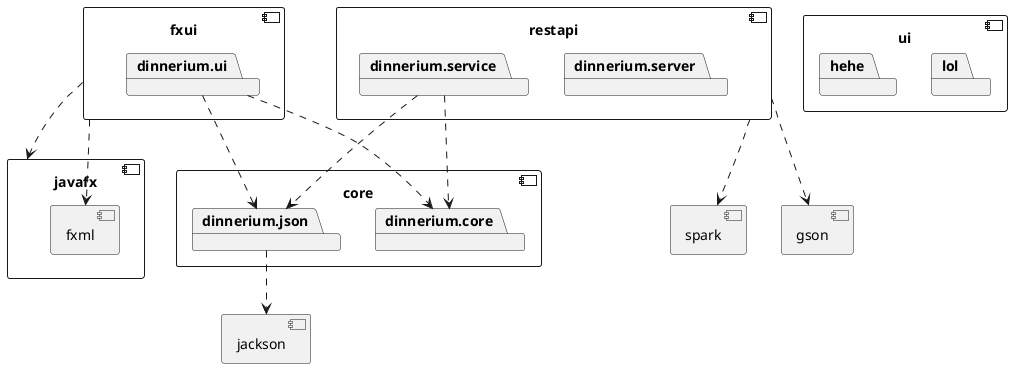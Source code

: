 @startuml

component core {
	package dinnerium.core
	package dinnerium.json
}

component jackson {
}

dinnerium.json ..> jackson

component fxui {
	package dinnerium.ui
}

dinnerium.ui ..> dinnerium.core
dinnerium.ui ..> dinnerium.json

component javafx {
	component fxml {
	}
}

fxui ..> javafx
fxui ..> fxml

component restapi {
	package dinnerium.server
	package dinnerium.service
}

component spark {
}

component gson {
}

restapi ..> spark
restapi ..> gson

component ui {
	package lol
	package hehe
}


dinnerium.service ..> dinnerium.core
dinnerium.service ..> dinnerium.json


@enduml